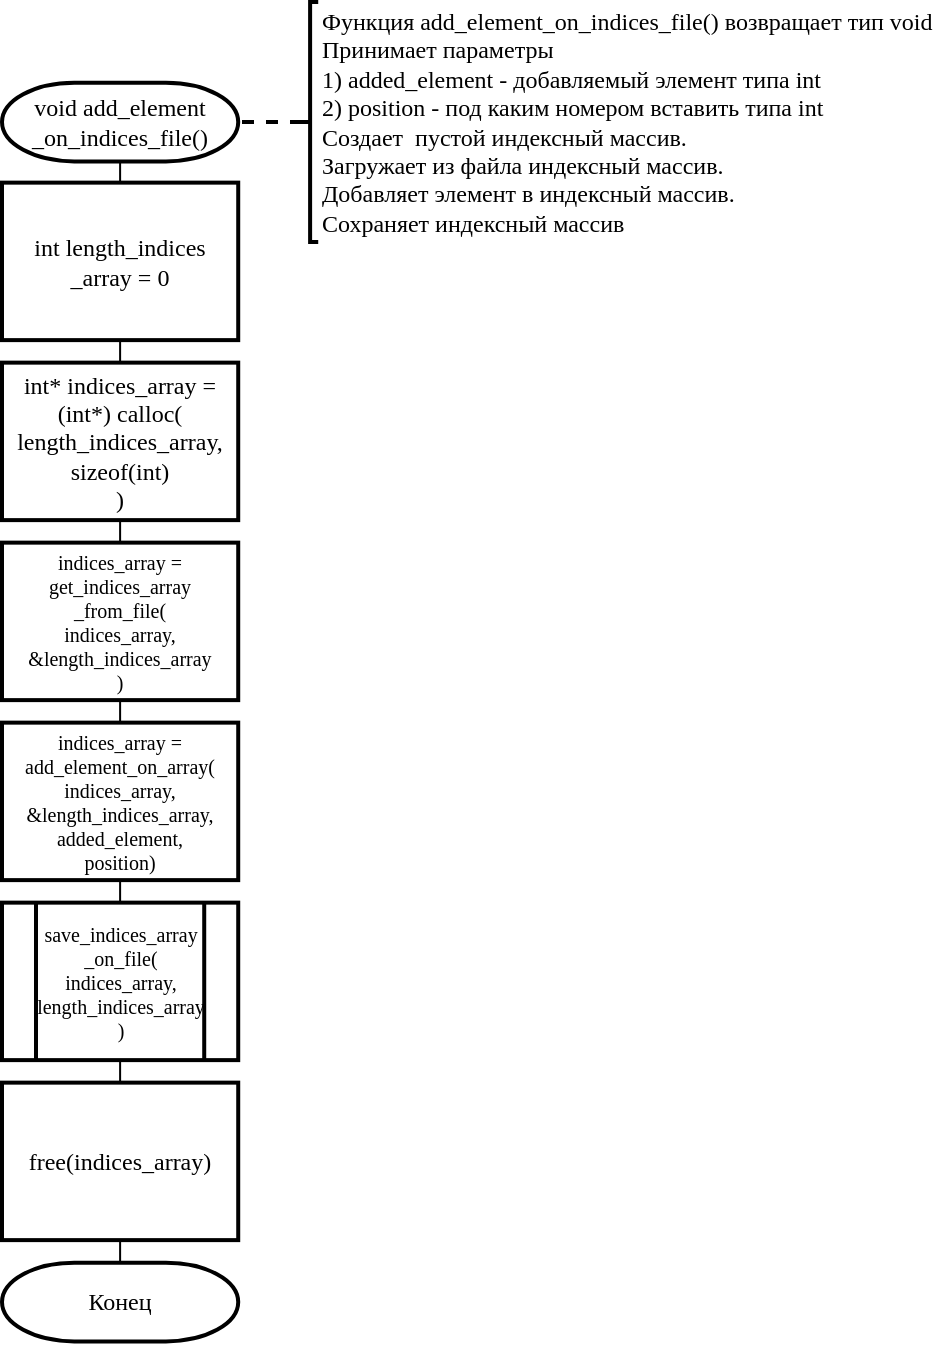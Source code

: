 <mxfile version="13.0.3" type="device"><diagram id="yX0yrPnm4cJrw-Nte_I_" name="Page-1"><mxGraphModel dx="868" dy="519" grid="1" gridSize="10" guides="1" tooltips="1" connect="1" arrows="1" fold="1" page="1" pageScale="1" pageWidth="827" pageHeight="1169" math="0" shadow="0"><root><mxCell id="0"/><mxCell id="1" parent="0"/><mxCell id="I721ll6uU1Y7ktAylcIL-10" style="edgeStyle=orthogonalEdgeStyle;rounded=0;orthogonalLoop=1;jettySize=auto;html=1;exitX=0.5;exitY=1;exitDx=0;exitDy=0;exitPerimeter=0;entryX=0.5;entryY=0;entryDx=0;entryDy=0;fontFamily=Times New Roman;fontSize=10;endArrow=none;endFill=0;" parent="1" source="I721ll6uU1Y7ktAylcIL-1" target="I721ll6uU1Y7ktAylcIL-2" edge="1"><mxGeometry relative="1" as="geometry"/></mxCell><mxCell id="I721ll6uU1Y7ktAylcIL-1" value="void add_element&lt;br&gt;_on_indices_file()" style="strokeWidth=2;html=1;shape=mxgraph.flowchart.terminator;whiteSpace=wrap;fontFamily=Times New Roman;" parent="1" vertex="1"><mxGeometry x="100" y="100.32" width="118.11" height="39.37" as="geometry"/></mxCell><mxCell id="I721ll6uU1Y7ktAylcIL-11" style="edgeStyle=orthogonalEdgeStyle;rounded=0;orthogonalLoop=1;jettySize=auto;html=1;exitX=0.5;exitY=1;exitDx=0;exitDy=0;entryX=0.5;entryY=0;entryDx=0;entryDy=0;fontFamily=Times New Roman;fontSize=10;endArrow=none;endFill=0;" parent="1" source="I721ll6uU1Y7ktAylcIL-2" target="I721ll6uU1Y7ktAylcIL-3" edge="1"><mxGeometry relative="1" as="geometry"/></mxCell><mxCell id="I721ll6uU1Y7ktAylcIL-2" value="int length_indices&lt;br&gt;_array = 0" style="rounded=0;whiteSpace=wrap;html=1;absoluteArcSize=1;arcSize=14;strokeWidth=2;fontFamily=Times New Roman;" parent="1" vertex="1"><mxGeometry x="100" y="150.32" width="118.11" height="78.74" as="geometry"/></mxCell><mxCell id="I721ll6uU1Y7ktAylcIL-12" style="edgeStyle=orthogonalEdgeStyle;rounded=0;orthogonalLoop=1;jettySize=auto;html=1;exitX=0.5;exitY=1;exitDx=0;exitDy=0;entryX=0.5;entryY=0;entryDx=0;entryDy=0;fontFamily=Times New Roman;fontSize=10;endArrow=none;endFill=0;" parent="1" source="I721ll6uU1Y7ktAylcIL-3" target="I721ll6uU1Y7ktAylcIL-4" edge="1"><mxGeometry relative="1" as="geometry"/></mxCell><mxCell id="I721ll6uU1Y7ktAylcIL-3" value="int* indices_array = (int*) calloc(&lt;br&gt;length_indices_array, sizeof(int)&lt;br&gt;)" style="rounded=0;whiteSpace=wrap;html=1;absoluteArcSize=1;arcSize=14;strokeWidth=2;fontFamily=Times New Roman;" parent="1" vertex="1"><mxGeometry x="100" y="240.32" width="118.11" height="78.74" as="geometry"/></mxCell><mxCell id="I721ll6uU1Y7ktAylcIL-13" style="edgeStyle=orthogonalEdgeStyle;rounded=0;orthogonalLoop=1;jettySize=auto;html=1;exitX=0.5;exitY=1;exitDx=0;exitDy=0;entryX=0.5;entryY=0;entryDx=0;entryDy=0;fontFamily=Times New Roman;fontSize=10;endArrow=none;endFill=0;" parent="1" source="I721ll6uU1Y7ktAylcIL-4" target="I721ll6uU1Y7ktAylcIL-5" edge="1"><mxGeometry relative="1" as="geometry"/></mxCell><mxCell id="I721ll6uU1Y7ktAylcIL-4" value="indices_array = get_indices_array&lt;br&gt;_from_file(&lt;br style=&quot;font-size: 10px&quot;&gt;indices_array, &amp;amp;length_indices_array&lt;br style=&quot;font-size: 10px&quot;&gt;)" style="rounded=0;whiteSpace=wrap;html=1;absoluteArcSize=1;arcSize=14;strokeWidth=2;fontSize=10;fontFamily=Times New Roman;" parent="1" vertex="1"><mxGeometry x="100" y="330.32" width="118.11" height="78.74" as="geometry"/></mxCell><mxCell id="I721ll6uU1Y7ktAylcIL-14" style="edgeStyle=orthogonalEdgeStyle;rounded=0;orthogonalLoop=1;jettySize=auto;html=1;exitX=0.5;exitY=1;exitDx=0;exitDy=0;entryX=0.5;entryY=0;entryDx=0;entryDy=0;fontFamily=Times New Roman;fontSize=10;endArrow=none;endFill=0;" parent="1" source="I721ll6uU1Y7ktAylcIL-5" target="I721ll6uU1Y7ktAylcIL-7" edge="1"><mxGeometry relative="1" as="geometry"/></mxCell><mxCell id="I721ll6uU1Y7ktAylcIL-5" value="indices_array = add_element_on_array(&lt;br&gt;indices_array, &amp;amp;length_indices_array, added_element, &lt;br&gt;position)" style="rounded=0;whiteSpace=wrap;html=1;absoluteArcSize=1;arcSize=14;strokeWidth=2;fontFamily=Times New Roman;fontSize=10;" parent="1" vertex="1"><mxGeometry x="100" y="420.32" width="118.11" height="78.74" as="geometry"/></mxCell><mxCell id="I721ll6uU1Y7ktAylcIL-15" style="edgeStyle=orthogonalEdgeStyle;rounded=0;orthogonalLoop=1;jettySize=auto;html=1;exitX=0.5;exitY=1;exitDx=0;exitDy=0;entryX=0.5;entryY=0;entryDx=0;entryDy=0;fontFamily=Times New Roman;fontSize=10;endArrow=none;endFill=0;" parent="1" source="I721ll6uU1Y7ktAylcIL-7" target="I721ll6uU1Y7ktAylcIL-8" edge="1"><mxGeometry relative="1" as="geometry"/></mxCell><mxCell id="I721ll6uU1Y7ktAylcIL-7" value="save_indices_array&lt;br style=&quot;font-size: 10px;&quot;&gt;_on_file(&lt;br style=&quot;font-size: 10px;&quot;&gt;indices_array, length_indices_array&lt;br style=&quot;font-size: 10px;&quot;&gt;)" style="verticalLabelPosition=middle;verticalAlign=middle;html=1;shape=process;whiteSpace=wrap;rounded=0;size=0.14;arcSize=6;fontFamily=Times New Roman;strokeWidth=2;labelPosition=center;align=center;fontSize=10;" parent="1" vertex="1"><mxGeometry x="100" y="510.32" width="118.11" height="78.74" as="geometry"/></mxCell><mxCell id="I721ll6uU1Y7ktAylcIL-16" style="edgeStyle=orthogonalEdgeStyle;rounded=0;orthogonalLoop=1;jettySize=auto;html=1;exitX=0.5;exitY=1;exitDx=0;exitDy=0;entryX=0.5;entryY=0;entryDx=0;entryDy=0;entryPerimeter=0;fontFamily=Times New Roman;fontSize=10;endArrow=none;endFill=0;" parent="1" source="I721ll6uU1Y7ktAylcIL-8" target="I721ll6uU1Y7ktAylcIL-9" edge="1"><mxGeometry relative="1" as="geometry"/></mxCell><mxCell id="I721ll6uU1Y7ktAylcIL-8" value="free(indices_array)" style="rounded=0;whiteSpace=wrap;html=1;absoluteArcSize=1;arcSize=14;strokeWidth=2;fontFamily=Times New Roman;" parent="1" vertex="1"><mxGeometry x="100" y="600.32" width="118.11" height="78.74" as="geometry"/></mxCell><mxCell id="I721ll6uU1Y7ktAylcIL-9" value="Конец" style="strokeWidth=2;html=1;shape=mxgraph.flowchart.terminator;whiteSpace=wrap;fontFamily=Times New Roman;" parent="1" vertex="1"><mxGeometry x="100" y="690.32" width="118.11" height="39.37" as="geometry"/></mxCell><mxCell id="c6yTXgsGQVOc-xVt9CBP-2" style="edgeStyle=orthogonalEdgeStyle;rounded=0;orthogonalLoop=1;jettySize=auto;html=1;exitX=0;exitY=0.5;exitDx=0;exitDy=0;exitPerimeter=0;entryX=1;entryY=0.5;entryDx=0;entryDy=0;entryPerimeter=0;endArrow=none;endFill=0;dashed=1;strokeWidth=2;" edge="1" parent="1" source="c6yTXgsGQVOc-xVt9CBP-1" target="I721ll6uU1Y7ktAylcIL-1"><mxGeometry relative="1" as="geometry"/></mxCell><mxCell id="c6yTXgsGQVOc-xVt9CBP-1" value="Функция add_element_on_indices_file() возвращает тип void&lt;br&gt;Принимает параметры&lt;br&gt;1)&amp;nbsp;added_element - добавляемый элемент типа int&lt;br&gt;2)&amp;nbsp;position - под каким номером вставить типа int&lt;br&gt;Создает&amp;nbsp; пустой индексный массив.&lt;br&gt;Загружает из файла индексный массив.&lt;br&gt;Добавляет элемент в индексный массив.&lt;br&gt;Сохраняет индексный массив" style="strokeWidth=2;html=1;shape=mxgraph.flowchart.annotation_2;align=left;labelPosition=right;pointerEvents=1;fontFamily=Times New Roman;" vertex="1" parent="1"><mxGeometry x="250" y="60.0" width="8.11" height="120" as="geometry"/></mxCell></root></mxGraphModel></diagram></mxfile>